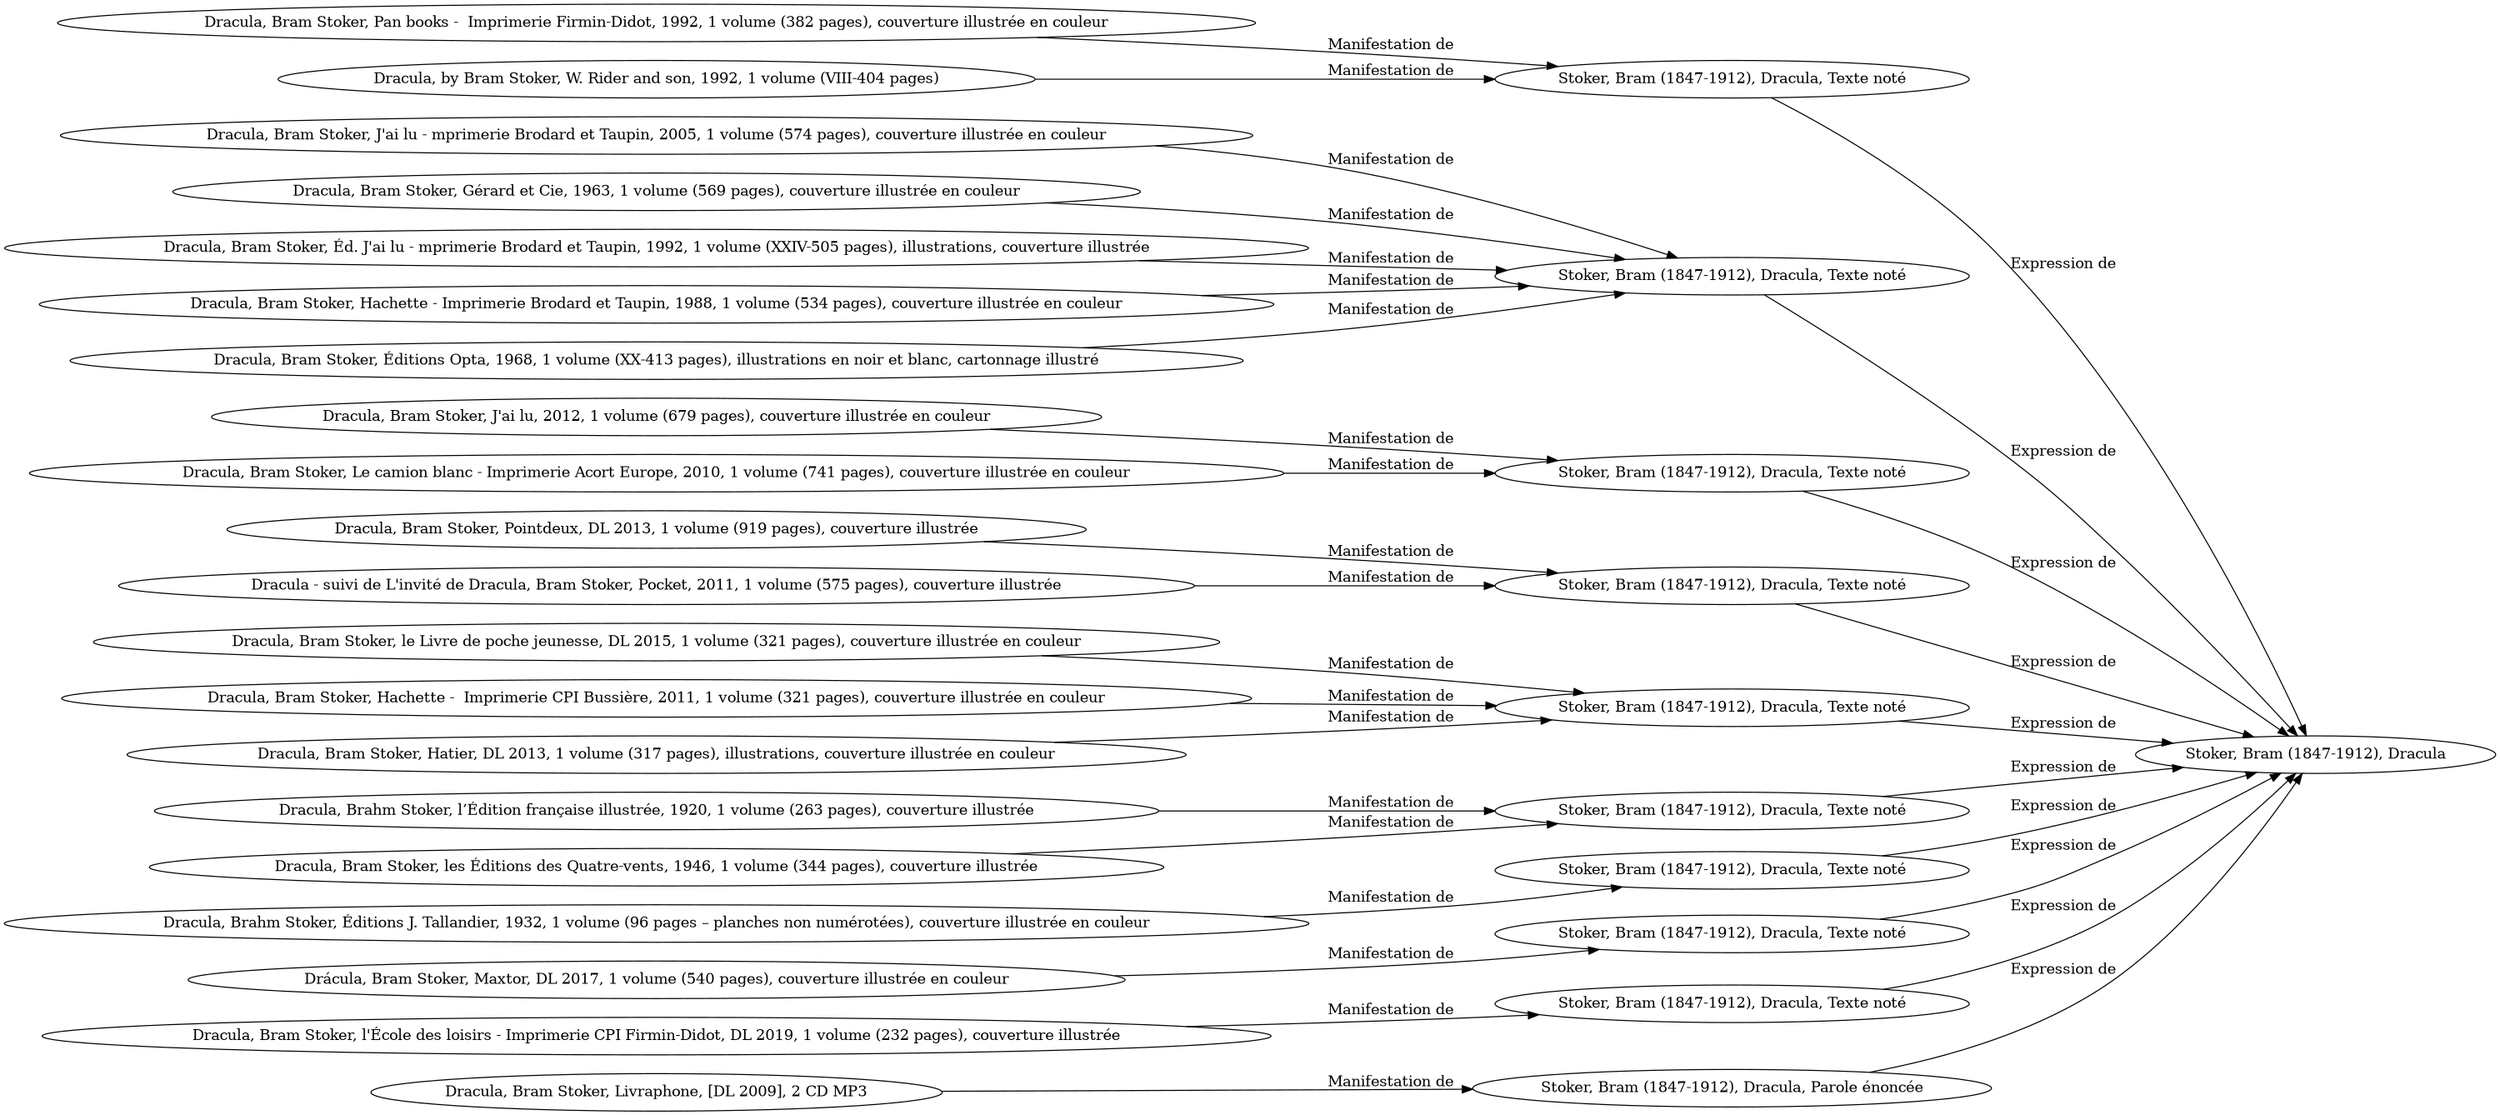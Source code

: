 // Notice UMLRM0004
digraph UMLRM0004 {
	rankdir=LR
	size="20,20"
	UMLRM0004 [label="Stoker, Bram (1847-1912), Dracula"]
	UMLRM0005 [label="Stoker, Bram (1847-1912), Dracula, Texte noté"]
	UMLRM0005 -> UMLRM0004 [label="Expression de"]
	UMLRM0006 [label="Dracula, Bram Stoker, Pan books -  Imprimerie Firmin-Didot, 1992, 1 volume (382 pages), couverture illustrée en couleur"]
	UMLRM0006 -> UMLRM0005 [label="Manifestation de"]
	UMLRM0018 [label="Dracula, by Bram Stoker, W. Rider and son, 1992, 1 volume (VIII-404 pages)"]
	UMLRM0018 -> UMLRM0005 [label="Manifestation de"]
	UMLRM0020 [label="Stoker, Bram (1847-1912), Dracula, Texte noté"]
	UMLRM0020 -> UMLRM0004 [label="Expression de"]
	UMLRM0021 [label="Dracula, Bram Stoker, J'ai lu - mprimerie Brodard et Taupin, 2005, 1 volume (574 pages), couverture illustrée en couleur"]
	UMLRM0021 -> UMLRM0020 [label="Manifestation de"]
	UMLRM0024 [label="Dracula, Bram Stoker, Gérard et Cie, 1963, 1 volume (569 pages), couverture illustrée en couleur"]
	UMLRM0024 -> UMLRM0020 [label="Manifestation de"]
	UMLRM0027 [label="Dracula, Bram Stoker, Éd. J'ai lu - mprimerie Brodard et Taupin, 1992, 1 volume (XXIV-505 pages), illustrations, couverture illustrée"]
	UMLRM0027 -> UMLRM0020 [label="Manifestation de"]
	UMLRM0030 [label="Dracula, Bram Stoker, Hachette - Imprimerie Brodard et Taupin, 1988, 1 volume (534 pages), couverture illustrée en couleur"]
	UMLRM0030 -> UMLRM0020 [label="Manifestation de"]
	UMLRM0110 [label="Dracula, Bram Stoker, Éditions Opta, 1968, 1 volume (XX-413 pages), illustrations en noir et blanc, cartonnage illustré"]
	UMLRM0110 -> UMLRM0020 [label="Manifestation de"]
	UMLRM0041 [label="Stoker, Bram (1847-1912), Dracula, Texte noté"]
	UMLRM0041 -> UMLRM0004 [label="Expression de"]
	UMLRM0042 [label="Dracula, Bram Stoker, J'ai lu, 2012, 1 volume (679 pages), couverture illustrée en couleur"]
	UMLRM0042 -> UMLRM0041 [label="Manifestation de"]
	UMLRM0045 [label="Dracula, Bram Stoker, Le camion blanc - Imprimerie Acort Europe, 2010, 1 volume (741 pages), couverture illustrée en couleur"]
	UMLRM0045 -> UMLRM0041 [label="Manifestation de"]
	UMLRM0050 [label="Stoker, Bram (1847-1912), Dracula, Texte noté"]
	UMLRM0050 -> UMLRM0004 [label="Expression de"]
	UMLRM0051 [label="Dracula, Bram Stoker, Pointdeux, DL 2013, 1 volume (919 pages), couverture illustrée"]
	UMLRM0051 -> UMLRM0050 [label="Manifestation de"]
	UMLRM0077 [label="Dracula - suivi de L'invité de Dracula, Bram Stoker, Pocket, 2011, 1 volume (575 pages), couverture illustrée"]
	UMLRM0077 -> UMLRM0050 [label="Manifestation de"]
	UMLRM0053 [label="Stoker, Bram (1847-1912), Dracula, Texte noté"]
	UMLRM0053 -> UMLRM0004 [label="Expression de"]
	UMLRM0054 [label="Dracula, Bram Stoker, le Livre de poche jeunesse, DL 2015, 1 volume (321 pages), couverture illustrée en couleur"]
	UMLRM0054 -> UMLRM0053 [label="Manifestation de"]
	UMLRM0178 [label="Dracula, Bram Stoker, Hachette -  Imprimerie CPI Bussière, 2011, 1 volume (321 pages), couverture illustrée en couleur"]
	UMLRM0178 -> UMLRM0053 [label="Manifestation de"]
	UMLRM0179 [label="Dracula, Bram Stoker, Hatier, DL 2013, 1 volume (317 pages), illustrations, couverture illustrée en couleur"]
	UMLRM0179 -> UMLRM0053 [label="Manifestation de"]
	UMLRM0056 [label="Stoker, Bram (1847-1912), Dracula, Texte noté"]
	UMLRM0056 -> UMLRM0004 [label="Expression de"]
	UMLRM0057 [label="Dracula, Brahm Stoker, l’Édition française illustrée, 1920, 1 volume (263 pages), couverture illustrée"]
	UMLRM0057 -> UMLRM0056 [label="Manifestation de"]
	UMLRM0063 [label="Dracula, Bram Stoker, les Éditions des Quatre-vents, 1946, 1 volume (344 pages), couverture illustrée"]
	UMLRM0063 -> UMLRM0056 [label="Manifestation de"]
	UMLRM0059 [label="Stoker, Bram (1847-1912), Dracula, Texte noté"]
	UMLRM0059 -> UMLRM0004 [label="Expression de"]
	UMLRM0060 [label="Dracula, Brahm Stoker, Éditions J. Tallandier, 1932, 1 volume (96 pages – planches non numérotées), couverture illustrée en couleur"]
	UMLRM0060 -> UMLRM0059 [label="Manifestation de"]
	UMLRM0065 [label="Stoker, Bram (1847-1912), Dracula, Texte noté"]
	UMLRM0065 -> UMLRM0004 [label="Expression de"]
	UMLRM0066 [label="Drácula, Bram Stoker, Maxtor, DL 2017, 1 volume (540 pages), couverture illustrée en couleur"]
	UMLRM0066 -> UMLRM0065 [label="Manifestation de"]
	UMLRM0068 [label="Stoker, Bram (1847-1912), Dracula, Texte noté"]
	UMLRM0068 -> UMLRM0004 [label="Expression de"]
	UMLRM0069 [label="Dracula, Bram Stoker, l'École des loisirs - Imprimerie CPI Firmin-Didot, DL 2019, 1 volume (232 pages), couverture illustrée"]
	UMLRM0069 -> UMLRM0068 [label="Manifestation de"]
	UMLRM0187 [label="Stoker, Bram (1847-1912), Dracula, Parole énoncée"]
	UMLRM0187 -> UMLRM0004 [label="Expression de"]
	UMLRM0188 [label="Dracula, Bram Stoker, Livraphone, [DL 2009], 2 CD MP3"]
	UMLRM0188 -> UMLRM0187 [label="Manifestation de"]
}

